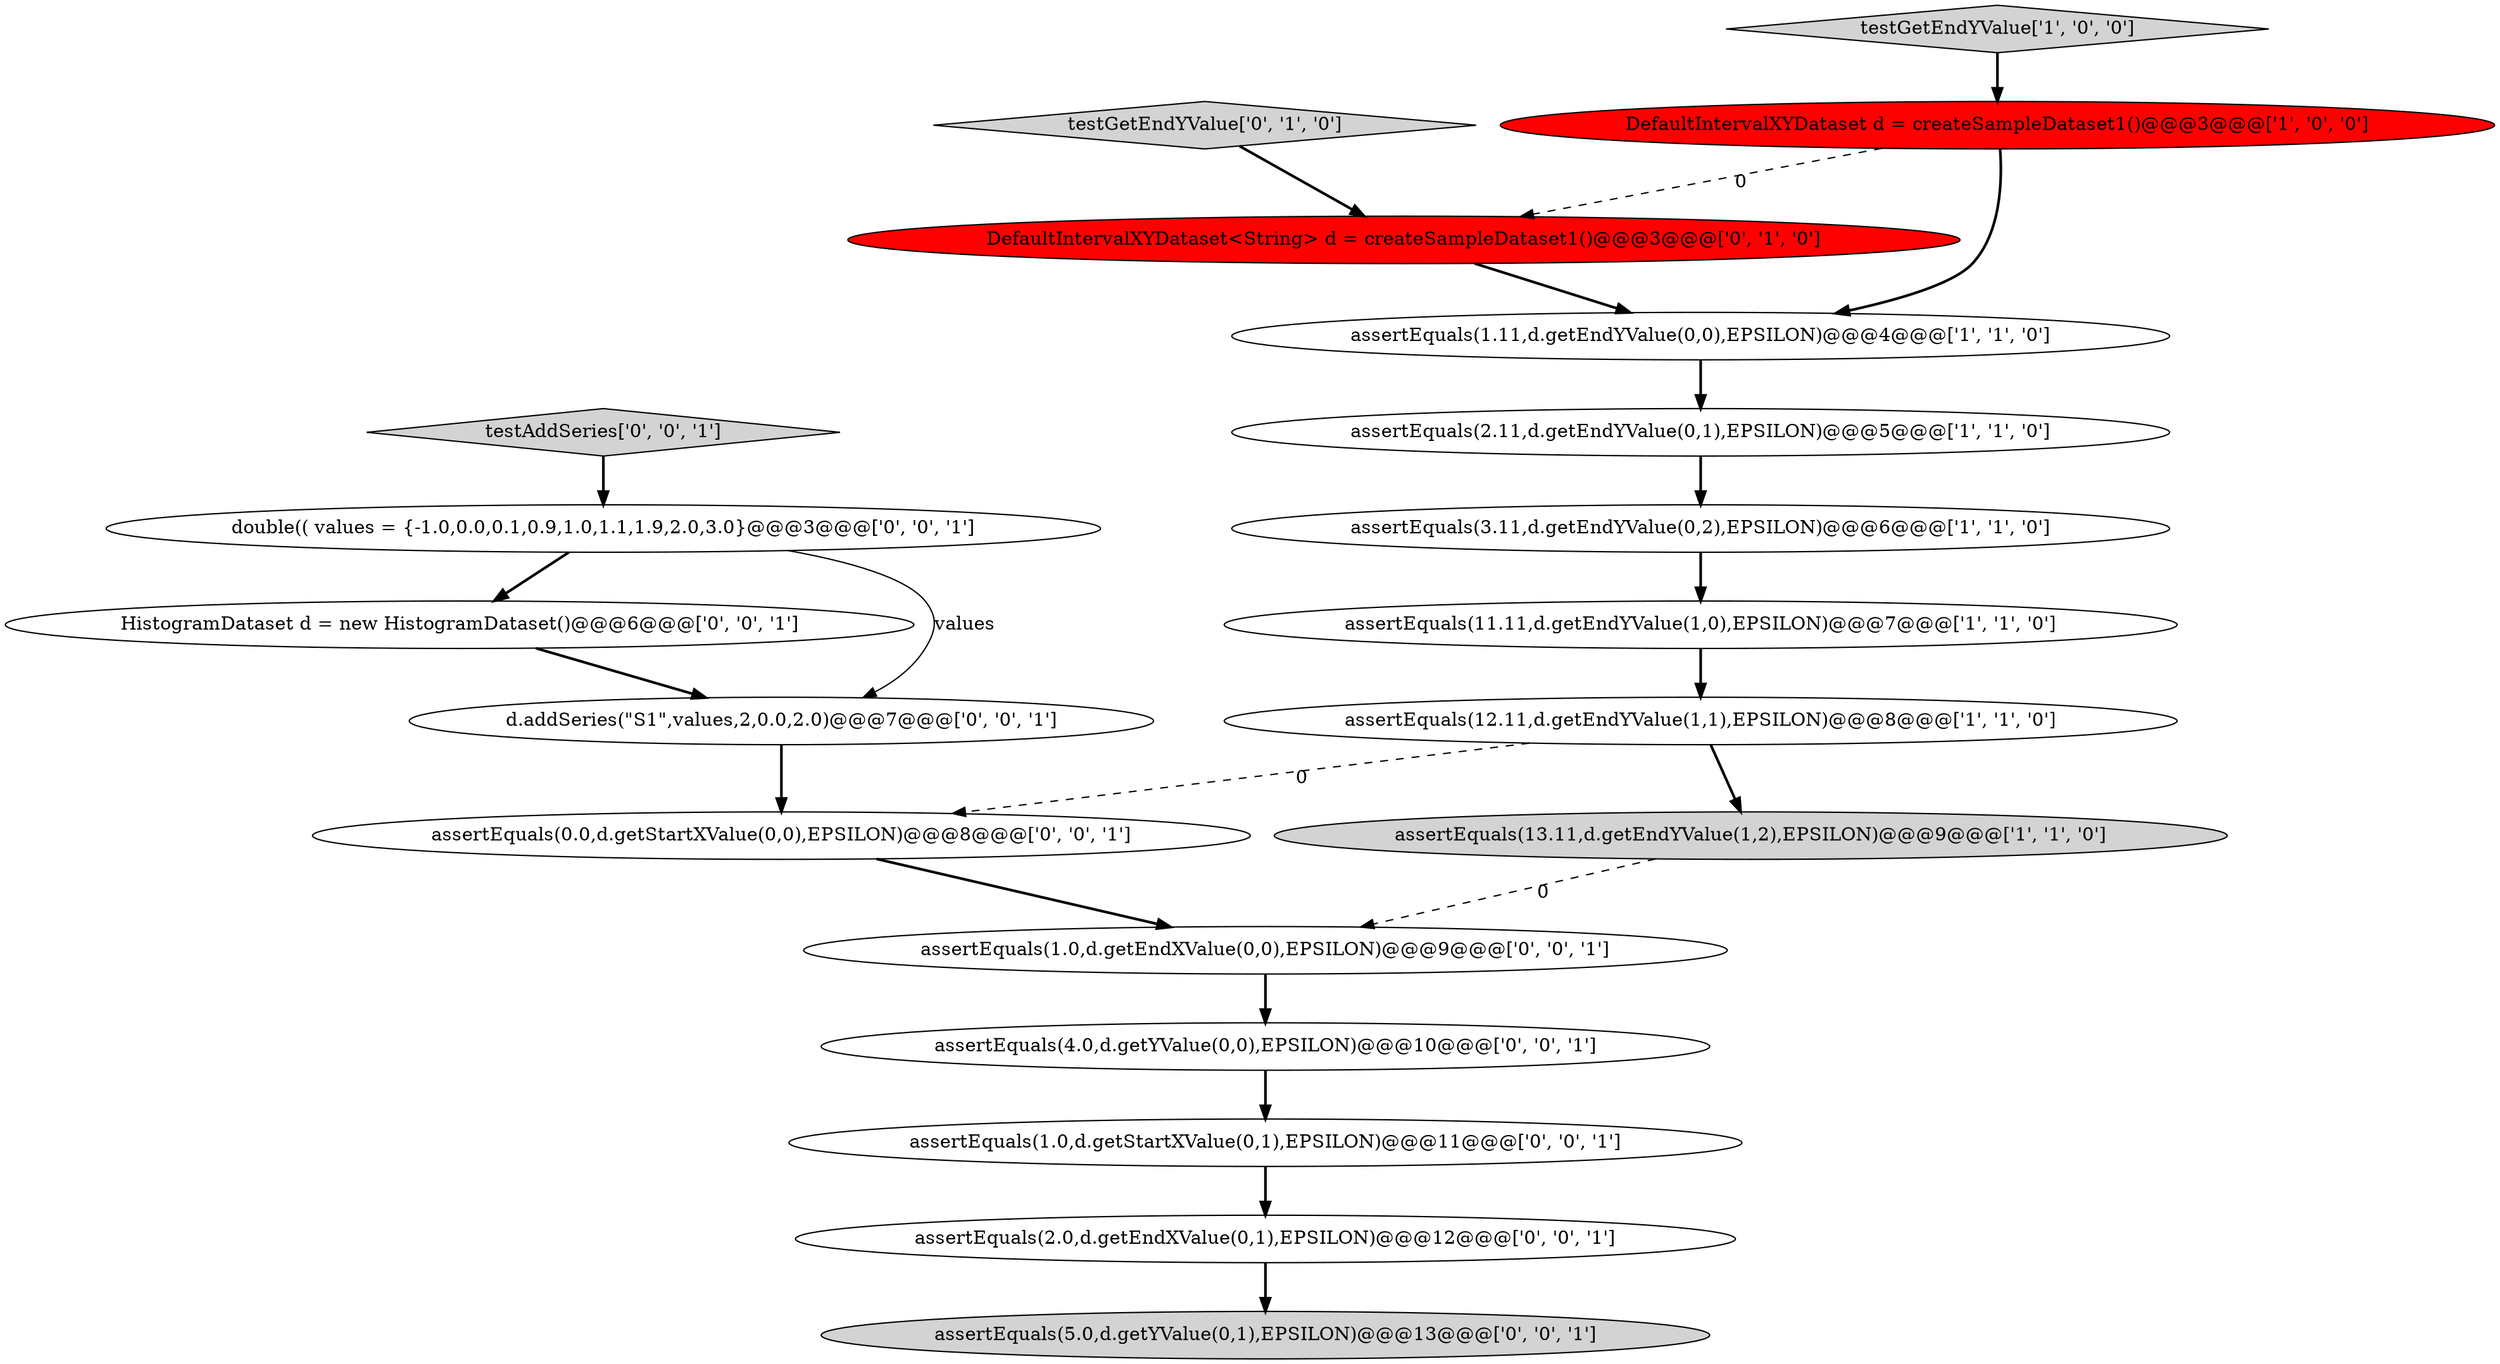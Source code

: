 digraph {
6 [style = filled, label = "assertEquals(2.11,d.getEndYValue(0,1),EPSILON)@@@5@@@['1', '1', '0']", fillcolor = white, shape = ellipse image = "AAA0AAABBB1BBB"];
19 [style = filled, label = "assertEquals(1.0,d.getStartXValue(0,1),EPSILON)@@@11@@@['0', '0', '1']", fillcolor = white, shape = ellipse image = "AAA0AAABBB3BBB"];
5 [style = filled, label = "assertEquals(1.11,d.getEndYValue(0,0),EPSILON)@@@4@@@['1', '1', '0']", fillcolor = white, shape = ellipse image = "AAA0AAABBB1BBB"];
4 [style = filled, label = "testGetEndYValue['1', '0', '0']", fillcolor = lightgray, shape = diamond image = "AAA0AAABBB1BBB"];
7 [style = filled, label = "DefaultIntervalXYDataset d = createSampleDataset1()@@@3@@@['1', '0', '0']", fillcolor = red, shape = ellipse image = "AAA1AAABBB1BBB"];
8 [style = filled, label = "DefaultIntervalXYDataset<String> d = createSampleDataset1()@@@3@@@['0', '1', '0']", fillcolor = red, shape = ellipse image = "AAA1AAABBB2BBB"];
14 [style = filled, label = "HistogramDataset d = new HistogramDataset()@@@6@@@['0', '0', '1']", fillcolor = white, shape = ellipse image = "AAA0AAABBB3BBB"];
18 [style = filled, label = "assertEquals(5.0,d.getYValue(0,1),EPSILON)@@@13@@@['0', '0', '1']", fillcolor = lightgray, shape = ellipse image = "AAA0AAABBB3BBB"];
2 [style = filled, label = "assertEquals(3.11,d.getEndYValue(0,2),EPSILON)@@@6@@@['1', '1', '0']", fillcolor = white, shape = ellipse image = "AAA0AAABBB1BBB"];
15 [style = filled, label = "assertEquals(1.0,d.getEndXValue(0,0),EPSILON)@@@9@@@['0', '0', '1']", fillcolor = white, shape = ellipse image = "AAA0AAABBB3BBB"];
0 [style = filled, label = "assertEquals(11.11,d.getEndYValue(1,0),EPSILON)@@@7@@@['1', '1', '0']", fillcolor = white, shape = ellipse image = "AAA0AAABBB1BBB"];
17 [style = filled, label = "d.addSeries(\"S1\",values,2,0.0,2.0)@@@7@@@['0', '0', '1']", fillcolor = white, shape = ellipse image = "AAA0AAABBB3BBB"];
1 [style = filled, label = "assertEquals(12.11,d.getEndYValue(1,1),EPSILON)@@@8@@@['1', '1', '0']", fillcolor = white, shape = ellipse image = "AAA0AAABBB1BBB"];
11 [style = filled, label = "assertEquals(0.0,d.getStartXValue(0,0),EPSILON)@@@8@@@['0', '0', '1']", fillcolor = white, shape = ellipse image = "AAA0AAABBB3BBB"];
12 [style = filled, label = "assertEquals(2.0,d.getEndXValue(0,1),EPSILON)@@@12@@@['0', '0', '1']", fillcolor = white, shape = ellipse image = "AAA0AAABBB3BBB"];
13 [style = filled, label = "double(( values = {-1.0,0.0,0.1,0.9,1.0,1.1,1.9,2.0,3.0}@@@3@@@['0', '0', '1']", fillcolor = white, shape = ellipse image = "AAA0AAABBB3BBB"];
3 [style = filled, label = "assertEquals(13.11,d.getEndYValue(1,2),EPSILON)@@@9@@@['1', '1', '0']", fillcolor = lightgray, shape = ellipse image = "AAA0AAABBB1BBB"];
9 [style = filled, label = "testGetEndYValue['0', '1', '0']", fillcolor = lightgray, shape = diamond image = "AAA0AAABBB2BBB"];
16 [style = filled, label = "assertEquals(4.0,d.getYValue(0,0),EPSILON)@@@10@@@['0', '0', '1']", fillcolor = white, shape = ellipse image = "AAA0AAABBB3BBB"];
10 [style = filled, label = "testAddSeries['0', '0', '1']", fillcolor = lightgray, shape = diamond image = "AAA0AAABBB3BBB"];
19->12 [style = bold, label=""];
7->8 [style = dashed, label="0"];
1->3 [style = bold, label=""];
14->17 [style = bold, label=""];
16->19 [style = bold, label=""];
9->8 [style = bold, label=""];
15->16 [style = bold, label=""];
4->7 [style = bold, label=""];
11->15 [style = bold, label=""];
6->2 [style = bold, label=""];
7->5 [style = bold, label=""];
2->0 [style = bold, label=""];
5->6 [style = bold, label=""];
8->5 [style = bold, label=""];
10->13 [style = bold, label=""];
1->11 [style = dashed, label="0"];
0->1 [style = bold, label=""];
12->18 [style = bold, label=""];
3->15 [style = dashed, label="0"];
13->14 [style = bold, label=""];
13->17 [style = solid, label="values"];
17->11 [style = bold, label=""];
}

